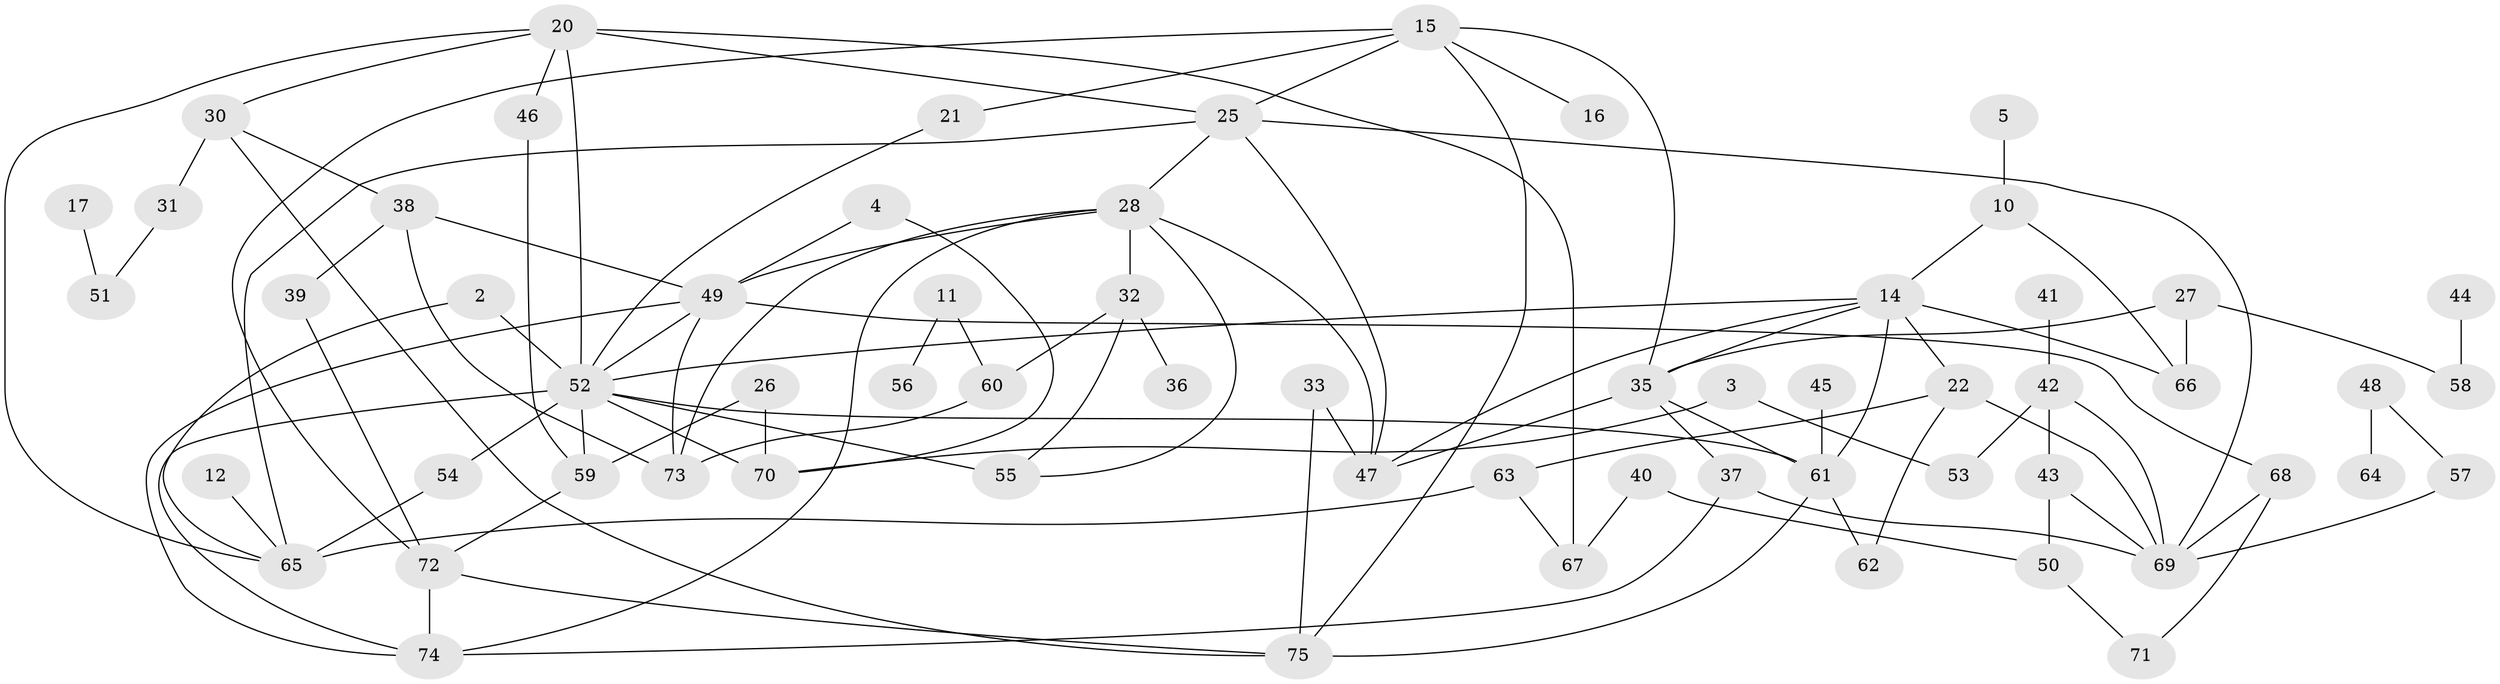 // original degree distribution, {5: 0.08053691275167785, 3: 0.21476510067114093, 2: 0.28859060402684567, 1: 0.174496644295302, 6: 0.040268456375838924, 0: 0.08053691275167785, 4: 0.12080536912751678}
// Generated by graph-tools (version 1.1) at 2025/00/03/09/25 03:00:40]
// undirected, 63 vertices, 104 edges
graph export_dot {
graph [start="1"]
  node [color=gray90,style=filled];
  2;
  3;
  4;
  5;
  10;
  11;
  12;
  14;
  15;
  16;
  17;
  20;
  21;
  22;
  25;
  26;
  27;
  28;
  30;
  31;
  32;
  33;
  35;
  36;
  37;
  38;
  39;
  40;
  41;
  42;
  43;
  44;
  45;
  46;
  47;
  48;
  49;
  50;
  51;
  52;
  53;
  54;
  55;
  56;
  57;
  58;
  59;
  60;
  61;
  62;
  63;
  64;
  65;
  66;
  67;
  68;
  69;
  70;
  71;
  72;
  73;
  74;
  75;
  2 -- 52 [weight=1.0];
  2 -- 65 [weight=1.0];
  3 -- 53 [weight=1.0];
  3 -- 70 [weight=1.0];
  4 -- 49 [weight=1.0];
  4 -- 70 [weight=1.0];
  5 -- 10 [weight=1.0];
  10 -- 14 [weight=1.0];
  10 -- 66 [weight=1.0];
  11 -- 56 [weight=1.0];
  11 -- 60 [weight=1.0];
  12 -- 65 [weight=1.0];
  14 -- 22 [weight=1.0];
  14 -- 35 [weight=1.0];
  14 -- 47 [weight=1.0];
  14 -- 52 [weight=1.0];
  14 -- 61 [weight=2.0];
  14 -- 66 [weight=2.0];
  15 -- 16 [weight=1.0];
  15 -- 21 [weight=1.0];
  15 -- 25 [weight=1.0];
  15 -- 35 [weight=1.0];
  15 -- 72 [weight=1.0];
  15 -- 75 [weight=1.0];
  17 -- 51 [weight=1.0];
  20 -- 25 [weight=1.0];
  20 -- 30 [weight=1.0];
  20 -- 46 [weight=1.0];
  20 -- 52 [weight=1.0];
  20 -- 65 [weight=1.0];
  20 -- 67 [weight=1.0];
  21 -- 52 [weight=1.0];
  22 -- 62 [weight=1.0];
  22 -- 63 [weight=1.0];
  22 -- 69 [weight=1.0];
  25 -- 28 [weight=1.0];
  25 -- 47 [weight=1.0];
  25 -- 65 [weight=1.0];
  25 -- 69 [weight=1.0];
  26 -- 59 [weight=1.0];
  26 -- 70 [weight=1.0];
  27 -- 35 [weight=1.0];
  27 -- 58 [weight=1.0];
  27 -- 66 [weight=1.0];
  28 -- 32 [weight=1.0];
  28 -- 47 [weight=1.0];
  28 -- 49 [weight=1.0];
  28 -- 55 [weight=1.0];
  28 -- 73 [weight=1.0];
  28 -- 74 [weight=1.0];
  30 -- 31 [weight=1.0];
  30 -- 38 [weight=1.0];
  30 -- 75 [weight=1.0];
  31 -- 51 [weight=1.0];
  32 -- 36 [weight=1.0];
  32 -- 55 [weight=1.0];
  32 -- 60 [weight=1.0];
  33 -- 47 [weight=1.0];
  33 -- 75 [weight=1.0];
  35 -- 37 [weight=1.0];
  35 -- 47 [weight=1.0];
  35 -- 61 [weight=1.0];
  37 -- 69 [weight=1.0];
  37 -- 74 [weight=2.0];
  38 -- 39 [weight=1.0];
  38 -- 49 [weight=1.0];
  38 -- 73 [weight=1.0];
  39 -- 72 [weight=1.0];
  40 -- 50 [weight=1.0];
  40 -- 67 [weight=1.0];
  41 -- 42 [weight=1.0];
  42 -- 43 [weight=1.0];
  42 -- 53 [weight=1.0];
  42 -- 69 [weight=1.0];
  43 -- 50 [weight=1.0];
  43 -- 69 [weight=1.0];
  44 -- 58 [weight=1.0];
  45 -- 61 [weight=1.0];
  46 -- 59 [weight=1.0];
  48 -- 57 [weight=1.0];
  48 -- 64 [weight=1.0];
  49 -- 52 [weight=1.0];
  49 -- 68 [weight=1.0];
  49 -- 73 [weight=1.0];
  49 -- 74 [weight=1.0];
  50 -- 71 [weight=1.0];
  52 -- 54 [weight=1.0];
  52 -- 55 [weight=2.0];
  52 -- 59 [weight=1.0];
  52 -- 61 [weight=2.0];
  52 -- 70 [weight=1.0];
  52 -- 74 [weight=2.0];
  54 -- 65 [weight=1.0];
  57 -- 69 [weight=1.0];
  59 -- 72 [weight=1.0];
  60 -- 73 [weight=1.0];
  61 -- 62 [weight=1.0];
  61 -- 75 [weight=1.0];
  63 -- 65 [weight=1.0];
  63 -- 67 [weight=1.0];
  68 -- 69 [weight=1.0];
  68 -- 71 [weight=1.0];
  72 -- 74 [weight=1.0];
  72 -- 75 [weight=1.0];
}
